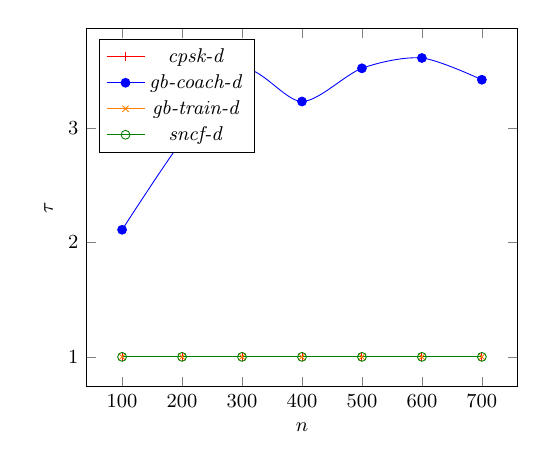 \tikzstyle{textstyle}=[font=\fontsize{9}{9}\selectfont]
\begin{tikzpicture}[textstyle, scale=0.8]
    \begin{axis}[
        xlabel={$n$},
        ylabel={$\tau$},
		legend pos=north west
        ]
        
	\addplot[smooth,mark=|,red] plot coordinates {
		(100,1)
		(200,1)
		(300,1)
		(400,1)
		(500,1)
		(600,1)
		(700,1)
    };
    \addlegendentry{\textit{cpsk-d}}        
       
    \addplot[smooth,mark=*,blue] plot coordinates {
		(100,2.11)
		(200,2.89)
		(300,3.51)
		(400,3.23)
		(500,3.52)
		(600,3.61)
		(700,3.42)
    };
    \addlegendentry{\textit{gb-coach-d}}

	\addplot[smooth,mark=x,orange] plot coordinates {
		(100,1)
		(200,1)
		(300,1)
		(400,1)
		(500,1)
		(600,1)
		(700,1)
    };
    \addlegendentry{\textit{gb-train-d}}

    \addplot[smooth,mark=o,green!50!black] plot coordinates {
		(100,1)
		(200,1)
		(300,1)
		(400,1)
		(500,1)
		(600,1)
		(700,1)
    };
    \addlegendentry{\textit{sncf-d}}
    
    \end{axis}
\end{tikzpicture}

